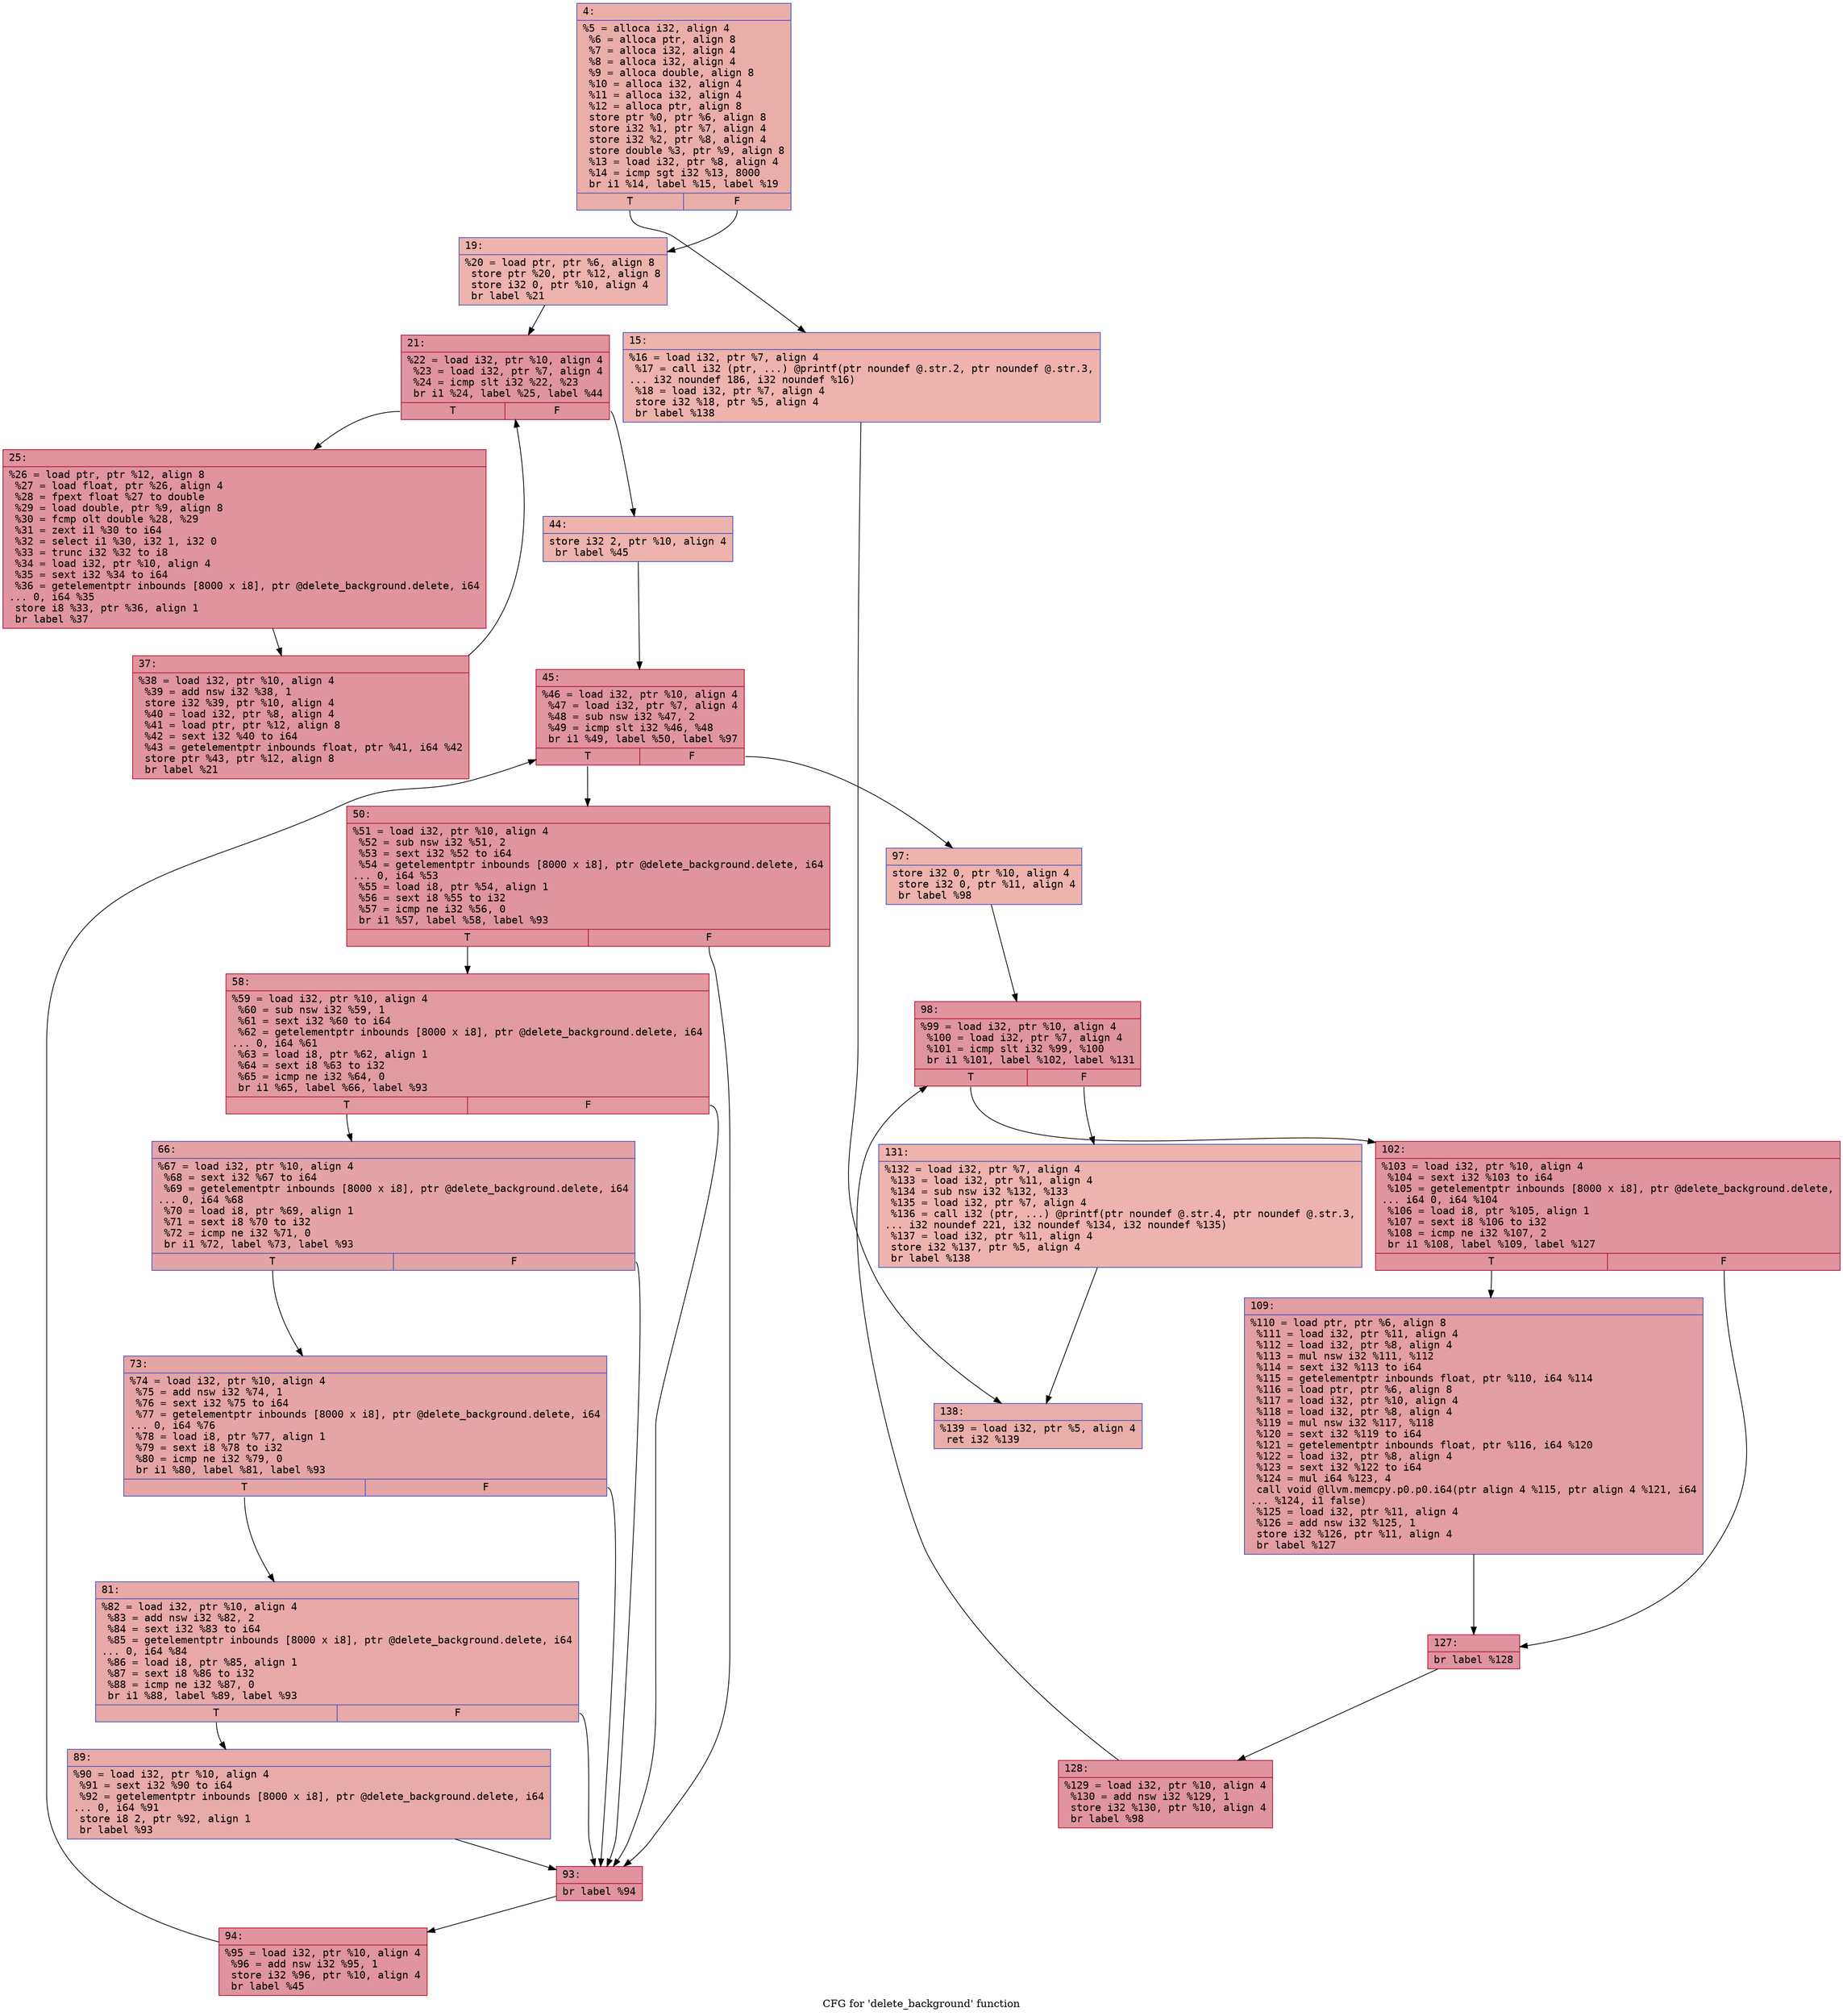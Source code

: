 digraph "CFG for 'delete_background' function" {
	label="CFG for 'delete_background' function";

	Node0x600001bb71b0 [shape=record,color="#3d50c3ff", style=filled, fillcolor="#d0473d70" fontname="Courier",label="{4:\l|  %5 = alloca i32, align 4\l  %6 = alloca ptr, align 8\l  %7 = alloca i32, align 4\l  %8 = alloca i32, align 4\l  %9 = alloca double, align 8\l  %10 = alloca i32, align 4\l  %11 = alloca i32, align 4\l  %12 = alloca ptr, align 8\l  store ptr %0, ptr %6, align 8\l  store i32 %1, ptr %7, align 4\l  store i32 %2, ptr %8, align 4\l  store double %3, ptr %9, align 8\l  %13 = load i32, ptr %8, align 4\l  %14 = icmp sgt i32 %13, 8000\l  br i1 %14, label %15, label %19\l|{<s0>T|<s1>F}}"];
	Node0x600001bb71b0:s0 -> Node0x600001bb7200[tooltip="4 -> 15\nProbability 50.00%" ];
	Node0x600001bb71b0:s1 -> Node0x600001bb7250[tooltip="4 -> 19\nProbability 50.00%" ];
	Node0x600001bb7200 [shape=record,color="#3d50c3ff", style=filled, fillcolor="#d6524470" fontname="Courier",label="{15:\l|  %16 = load i32, ptr %7, align 4\l  %17 = call i32 (ptr, ...) @printf(ptr noundef @.str.2, ptr noundef @.str.3,\l... i32 noundef 186, i32 noundef %16)\l  %18 = load i32, ptr %7, align 4\l  store i32 %18, ptr %5, align 4\l  br label %138\l}"];
	Node0x600001bb7200 -> Node0x600001bb78e0[tooltip="15 -> 138\nProbability 100.00%" ];
	Node0x600001bb7250 [shape=record,color="#3d50c3ff", style=filled, fillcolor="#d6524470" fontname="Courier",label="{19:\l|  %20 = load ptr, ptr %6, align 8\l  store ptr %20, ptr %12, align 8\l  store i32 0, ptr %10, align 4\l  br label %21\l}"];
	Node0x600001bb7250 -> Node0x600001bb72a0[tooltip="19 -> 21\nProbability 100.00%" ];
	Node0x600001bb72a0 [shape=record,color="#b70d28ff", style=filled, fillcolor="#b70d2870" fontname="Courier",label="{21:\l|  %22 = load i32, ptr %10, align 4\l  %23 = load i32, ptr %7, align 4\l  %24 = icmp slt i32 %22, %23\l  br i1 %24, label %25, label %44\l|{<s0>T|<s1>F}}"];
	Node0x600001bb72a0:s0 -> Node0x600001bb72f0[tooltip="21 -> 25\nProbability 96.88%" ];
	Node0x600001bb72a0:s1 -> Node0x600001bb7390[tooltip="21 -> 44\nProbability 3.12%" ];
	Node0x600001bb72f0 [shape=record,color="#b70d28ff", style=filled, fillcolor="#b70d2870" fontname="Courier",label="{25:\l|  %26 = load ptr, ptr %12, align 8\l  %27 = load float, ptr %26, align 4\l  %28 = fpext float %27 to double\l  %29 = load double, ptr %9, align 8\l  %30 = fcmp olt double %28, %29\l  %31 = zext i1 %30 to i64\l  %32 = select i1 %30, i32 1, i32 0\l  %33 = trunc i32 %32 to i8\l  %34 = load i32, ptr %10, align 4\l  %35 = sext i32 %34 to i64\l  %36 = getelementptr inbounds [8000 x i8], ptr @delete_background.delete, i64\l... 0, i64 %35\l  store i8 %33, ptr %36, align 1\l  br label %37\l}"];
	Node0x600001bb72f0 -> Node0x600001bb7340[tooltip="25 -> 37\nProbability 100.00%" ];
	Node0x600001bb7340 [shape=record,color="#b70d28ff", style=filled, fillcolor="#b70d2870" fontname="Courier",label="{37:\l|  %38 = load i32, ptr %10, align 4\l  %39 = add nsw i32 %38, 1\l  store i32 %39, ptr %10, align 4\l  %40 = load i32, ptr %8, align 4\l  %41 = load ptr, ptr %12, align 8\l  %42 = sext i32 %40 to i64\l  %43 = getelementptr inbounds float, ptr %41, i64 %42\l  store ptr %43, ptr %12, align 8\l  br label %21\l}"];
	Node0x600001bb7340 -> Node0x600001bb72a0[tooltip="37 -> 21\nProbability 100.00%" ];
	Node0x600001bb7390 [shape=record,color="#3d50c3ff", style=filled, fillcolor="#d6524470" fontname="Courier",label="{44:\l|  store i32 2, ptr %10, align 4\l  br label %45\l}"];
	Node0x600001bb7390 -> Node0x600001bb73e0[tooltip="44 -> 45\nProbability 100.00%" ];
	Node0x600001bb73e0 [shape=record,color="#b70d28ff", style=filled, fillcolor="#b70d2870" fontname="Courier",label="{45:\l|  %46 = load i32, ptr %10, align 4\l  %47 = load i32, ptr %7, align 4\l  %48 = sub nsw i32 %47, 2\l  %49 = icmp slt i32 %46, %48\l  br i1 %49, label %50, label %97\l|{<s0>T|<s1>F}}"];
	Node0x600001bb73e0:s0 -> Node0x600001bb7430[tooltip="45 -> 50\nProbability 96.88%" ];
	Node0x600001bb73e0:s1 -> Node0x600001bb76b0[tooltip="45 -> 97\nProbability 3.12%" ];
	Node0x600001bb7430 [shape=record,color="#b70d28ff", style=filled, fillcolor="#b70d2870" fontname="Courier",label="{50:\l|  %51 = load i32, ptr %10, align 4\l  %52 = sub nsw i32 %51, 2\l  %53 = sext i32 %52 to i64\l  %54 = getelementptr inbounds [8000 x i8], ptr @delete_background.delete, i64\l... 0, i64 %53\l  %55 = load i8, ptr %54, align 1\l  %56 = sext i8 %55 to i32\l  %57 = icmp ne i32 %56, 0\l  br i1 %57, label %58, label %93\l|{<s0>T|<s1>F}}"];
	Node0x600001bb7430:s0 -> Node0x600001bb7480[tooltip="50 -> 58\nProbability 62.50%" ];
	Node0x600001bb7430:s1 -> Node0x600001bb7610[tooltip="50 -> 93\nProbability 37.50%" ];
	Node0x600001bb7480 [shape=record,color="#b70d28ff", style=filled, fillcolor="#bb1b2c70" fontname="Courier",label="{58:\l|  %59 = load i32, ptr %10, align 4\l  %60 = sub nsw i32 %59, 1\l  %61 = sext i32 %60 to i64\l  %62 = getelementptr inbounds [8000 x i8], ptr @delete_background.delete, i64\l... 0, i64 %61\l  %63 = load i8, ptr %62, align 1\l  %64 = sext i8 %63 to i32\l  %65 = icmp ne i32 %64, 0\l  br i1 %65, label %66, label %93\l|{<s0>T|<s1>F}}"];
	Node0x600001bb7480:s0 -> Node0x600001bb74d0[tooltip="58 -> 66\nProbability 62.50%" ];
	Node0x600001bb7480:s1 -> Node0x600001bb7610[tooltip="58 -> 93\nProbability 37.50%" ];
	Node0x600001bb74d0 [shape=record,color="#3d50c3ff", style=filled, fillcolor="#c32e3170" fontname="Courier",label="{66:\l|  %67 = load i32, ptr %10, align 4\l  %68 = sext i32 %67 to i64\l  %69 = getelementptr inbounds [8000 x i8], ptr @delete_background.delete, i64\l... 0, i64 %68\l  %70 = load i8, ptr %69, align 1\l  %71 = sext i8 %70 to i32\l  %72 = icmp ne i32 %71, 0\l  br i1 %72, label %73, label %93\l|{<s0>T|<s1>F}}"];
	Node0x600001bb74d0:s0 -> Node0x600001bb7520[tooltip="66 -> 73\nProbability 62.50%" ];
	Node0x600001bb74d0:s1 -> Node0x600001bb7610[tooltip="66 -> 93\nProbability 37.50%" ];
	Node0x600001bb7520 [shape=record,color="#3d50c3ff", style=filled, fillcolor="#c5333470" fontname="Courier",label="{73:\l|  %74 = load i32, ptr %10, align 4\l  %75 = add nsw i32 %74, 1\l  %76 = sext i32 %75 to i64\l  %77 = getelementptr inbounds [8000 x i8], ptr @delete_background.delete, i64\l... 0, i64 %76\l  %78 = load i8, ptr %77, align 1\l  %79 = sext i8 %78 to i32\l  %80 = icmp ne i32 %79, 0\l  br i1 %80, label %81, label %93\l|{<s0>T|<s1>F}}"];
	Node0x600001bb7520:s0 -> Node0x600001bb7570[tooltip="73 -> 81\nProbability 62.50%" ];
	Node0x600001bb7520:s1 -> Node0x600001bb7610[tooltip="73 -> 93\nProbability 37.50%" ];
	Node0x600001bb7570 [shape=record,color="#3d50c3ff", style=filled, fillcolor="#ca3b3770" fontname="Courier",label="{81:\l|  %82 = load i32, ptr %10, align 4\l  %83 = add nsw i32 %82, 2\l  %84 = sext i32 %83 to i64\l  %85 = getelementptr inbounds [8000 x i8], ptr @delete_background.delete, i64\l... 0, i64 %84\l  %86 = load i8, ptr %85, align 1\l  %87 = sext i8 %86 to i32\l  %88 = icmp ne i32 %87, 0\l  br i1 %88, label %89, label %93\l|{<s0>T|<s1>F}}"];
	Node0x600001bb7570:s0 -> Node0x600001bb75c0[tooltip="81 -> 89\nProbability 62.50%" ];
	Node0x600001bb7570:s1 -> Node0x600001bb7610[tooltip="81 -> 93\nProbability 37.50%" ];
	Node0x600001bb75c0 [shape=record,color="#3d50c3ff", style=filled, fillcolor="#cc403a70" fontname="Courier",label="{89:\l|  %90 = load i32, ptr %10, align 4\l  %91 = sext i32 %90 to i64\l  %92 = getelementptr inbounds [8000 x i8], ptr @delete_background.delete, i64\l... 0, i64 %91\l  store i8 2, ptr %92, align 1\l  br label %93\l}"];
	Node0x600001bb75c0 -> Node0x600001bb7610[tooltip="89 -> 93\nProbability 100.00%" ];
	Node0x600001bb7610 [shape=record,color="#b70d28ff", style=filled, fillcolor="#b70d2870" fontname="Courier",label="{93:\l|  br label %94\l}"];
	Node0x600001bb7610 -> Node0x600001bb7660[tooltip="93 -> 94\nProbability 100.00%" ];
	Node0x600001bb7660 [shape=record,color="#b70d28ff", style=filled, fillcolor="#b70d2870" fontname="Courier",label="{94:\l|  %95 = load i32, ptr %10, align 4\l  %96 = add nsw i32 %95, 1\l  store i32 %96, ptr %10, align 4\l  br label %45\l}"];
	Node0x600001bb7660 -> Node0x600001bb73e0[tooltip="94 -> 45\nProbability 100.00%" ];
	Node0x600001bb76b0 [shape=record,color="#3d50c3ff", style=filled, fillcolor="#d6524470" fontname="Courier",label="{97:\l|  store i32 0, ptr %10, align 4\l  store i32 0, ptr %11, align 4\l  br label %98\l}"];
	Node0x600001bb76b0 -> Node0x600001bb7700[tooltip="97 -> 98\nProbability 100.00%" ];
	Node0x600001bb7700 [shape=record,color="#b70d28ff", style=filled, fillcolor="#b70d2870" fontname="Courier",label="{98:\l|  %99 = load i32, ptr %10, align 4\l  %100 = load i32, ptr %7, align 4\l  %101 = icmp slt i32 %99, %100\l  br i1 %101, label %102, label %131\l|{<s0>T|<s1>F}}"];
	Node0x600001bb7700:s0 -> Node0x600001bb7750[tooltip="98 -> 102\nProbability 96.88%" ];
	Node0x600001bb7700:s1 -> Node0x600001bb7890[tooltip="98 -> 131\nProbability 3.12%" ];
	Node0x600001bb7750 [shape=record,color="#b70d28ff", style=filled, fillcolor="#b70d2870" fontname="Courier",label="{102:\l|  %103 = load i32, ptr %10, align 4\l  %104 = sext i32 %103 to i64\l  %105 = getelementptr inbounds [8000 x i8], ptr @delete_background.delete,\l... i64 0, i64 %104\l  %106 = load i8, ptr %105, align 1\l  %107 = sext i8 %106 to i32\l  %108 = icmp ne i32 %107, 2\l  br i1 %108, label %109, label %127\l|{<s0>T|<s1>F}}"];
	Node0x600001bb7750:s0 -> Node0x600001bb77a0[tooltip="102 -> 109\nProbability 50.00%" ];
	Node0x600001bb7750:s1 -> Node0x600001bb77f0[tooltip="102 -> 127\nProbability 50.00%" ];
	Node0x600001bb77a0 [shape=record,color="#3d50c3ff", style=filled, fillcolor="#be242e70" fontname="Courier",label="{109:\l|  %110 = load ptr, ptr %6, align 8\l  %111 = load i32, ptr %11, align 4\l  %112 = load i32, ptr %8, align 4\l  %113 = mul nsw i32 %111, %112\l  %114 = sext i32 %113 to i64\l  %115 = getelementptr inbounds float, ptr %110, i64 %114\l  %116 = load ptr, ptr %6, align 8\l  %117 = load i32, ptr %10, align 4\l  %118 = load i32, ptr %8, align 4\l  %119 = mul nsw i32 %117, %118\l  %120 = sext i32 %119 to i64\l  %121 = getelementptr inbounds float, ptr %116, i64 %120\l  %122 = load i32, ptr %8, align 4\l  %123 = sext i32 %122 to i64\l  %124 = mul i64 %123, 4\l  call void @llvm.memcpy.p0.p0.i64(ptr align 4 %115, ptr align 4 %121, i64\l... %124, i1 false)\l  %125 = load i32, ptr %11, align 4\l  %126 = add nsw i32 %125, 1\l  store i32 %126, ptr %11, align 4\l  br label %127\l}"];
	Node0x600001bb77a0 -> Node0x600001bb77f0[tooltip="109 -> 127\nProbability 100.00%" ];
	Node0x600001bb77f0 [shape=record,color="#b70d28ff", style=filled, fillcolor="#b70d2870" fontname="Courier",label="{127:\l|  br label %128\l}"];
	Node0x600001bb77f0 -> Node0x600001bb7840[tooltip="127 -> 128\nProbability 100.00%" ];
	Node0x600001bb7840 [shape=record,color="#b70d28ff", style=filled, fillcolor="#b70d2870" fontname="Courier",label="{128:\l|  %129 = load i32, ptr %10, align 4\l  %130 = add nsw i32 %129, 1\l  store i32 %130, ptr %10, align 4\l  br label %98\l}"];
	Node0x600001bb7840 -> Node0x600001bb7700[tooltip="128 -> 98\nProbability 100.00%" ];
	Node0x600001bb7890 [shape=record,color="#3d50c3ff", style=filled, fillcolor="#d6524470" fontname="Courier",label="{131:\l|  %132 = load i32, ptr %7, align 4\l  %133 = load i32, ptr %11, align 4\l  %134 = sub nsw i32 %132, %133\l  %135 = load i32, ptr %7, align 4\l  %136 = call i32 (ptr, ...) @printf(ptr noundef @.str.4, ptr noundef @.str.3,\l... i32 noundef 221, i32 noundef %134, i32 noundef %135)\l  %137 = load i32, ptr %11, align 4\l  store i32 %137, ptr %5, align 4\l  br label %138\l}"];
	Node0x600001bb7890 -> Node0x600001bb78e0[tooltip="131 -> 138\nProbability 100.00%" ];
	Node0x600001bb78e0 [shape=record,color="#3d50c3ff", style=filled, fillcolor="#d0473d70" fontname="Courier",label="{138:\l|  %139 = load i32, ptr %5, align 4\l  ret i32 %139\l}"];
}
